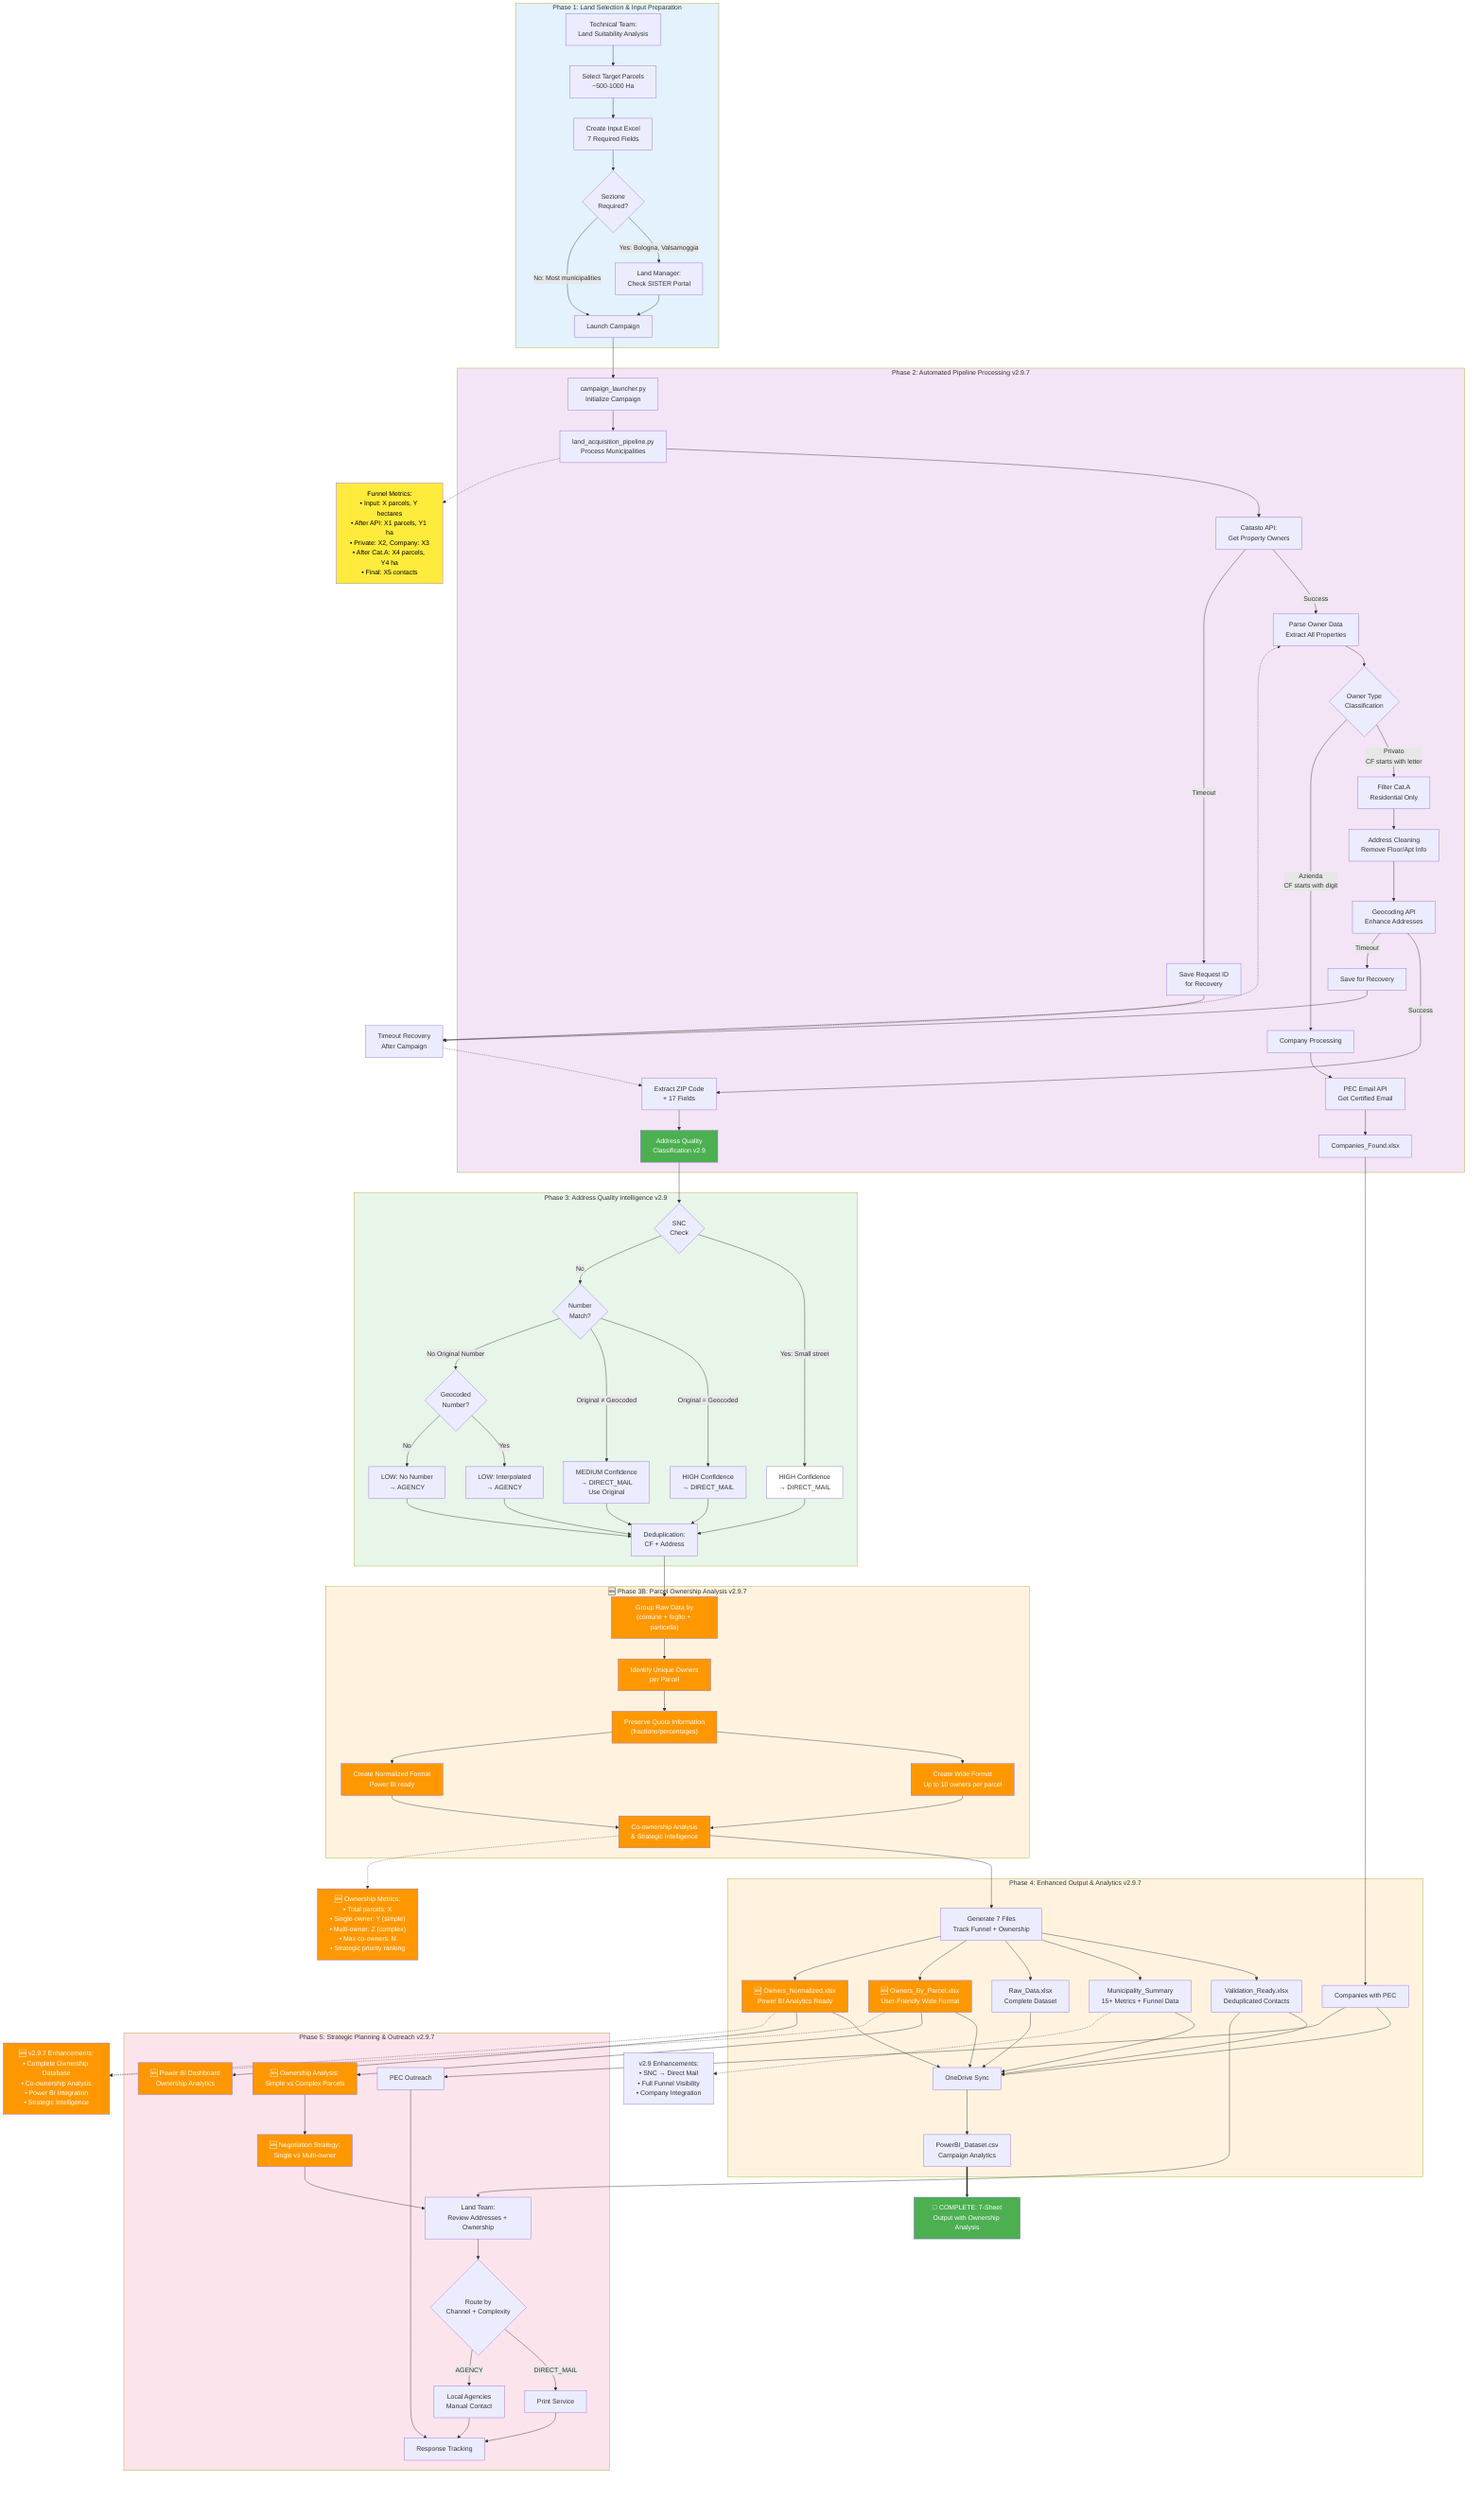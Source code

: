 flowchart TB
 subgraph P1["Phase 1: Land Selection & Input Preparation"]
        B["Select Target Parcels<br>~500-1000 Ha"]
        A["Technical Team:<br>Land Suitability Analysis"]
        C["Create Input Excel<br>7 Required Fields"]
        D{"Sezione<br>Required?"}
        E["Land Manager:<br>Check SISTER Portal"]
        F["Launch Campaign"]
  end
 subgraph P2["Phase 2: Automated Pipeline Processing v2.9.7"]
        G["campaign_launcher.py<br>Initialize Campaign"]
        H["land_acquisition_pipeline.py<br>Process Municipalities"]
        I["Catasto API:<br>Get Property Owners"]
        J["Parse Owner Data<br>Extract All Properties"]
        T1["Save Request ID<br>for Recovery"]
        K{"Owner Type<br>Classification"}
        L["Filter Cat.A<br>Residential Only"]
        M["Company Processing"]
        N["Address Cleaning<br>Remove Floor/Apt Info"]
        O["PEC Email API<br>Get Certified Email"]
        P["Geocoding API<br>Enhance Addresses"]
        Q["Extract ZIP Code<br>+ 17 Fields"]
        T2["Save for Recovery"]
        R["Address Quality<br>Classification v2.9"]
        S["Companies_Found.xlsx"]
  end
 subgraph P3["Phase 3: Address Quality Intelligence v2.9"]
        U1{"SNC<br>Check"}
        V1["HIGH Confidence<br>→ DIRECT_MAIL"]
        U2{"Number<br>Match?"}
        V2["HIGH Confidence<br>→ DIRECT_MAIL"]
        V3["MEDIUM Confidence<br>→ DIRECT_MAIL<br>Use Original"]
        U3{"Geocoded<br>Number?"}
        V4["LOW: Interpolated<br>→ AGENCY"]
        V5["LOW: No Number<br>→ AGENCY"]
        W["Deduplication:<br>CF + Address"]
  end
 subgraph P3B["🆕 Phase 3B: Parcel Ownership Analysis v2.9.7"]
        POA1["Group Raw Data by<br>(comune + foglio + particella)"]
        POA2["Identify Unique Owners<br>per Parcel"]
        POA3["Preserve Quota Information<br>(fractions/percentages)"]
        POA4["Create Wide Format<br>Up to 10 owners per parcel"]
        POA5["Create Normalized Format<br>Power BI ready"]
        POA6["Co-ownership Analysis<br>& Strategic Intelligence"]
  end
 subgraph P4["Phase 4: Enhanced Output & Analytics v2.9.7"]
        X["Generate 7 Files<br>Track Funnel + Ownership"]
        Y1["Validation_Ready.xlsx<br>Deduplicated Contacts"]
        Y2["Municipality_Summary<br>15+ Metrics + Funnel Data"]
        Y3["Raw_Data.xlsx<br>Complete Dataset"]
        Y4["Companies with PEC"]
        Y5["🆕 Owners_By_Parcel.xlsx<br>User-Friendly Wide Format"]
        Y6["🆕 Owners_Normalized.xlsx<br>Power BI Analytics Ready"]
        Z1["OneDrive Sync"]
        Z2["PowerBI_Dataset.csv<br>Campaign Analytics"]
  end
 subgraph P5["Phase 5: Strategic Planning & Outreach v2.9.7"]
        SP1["🆕 Ownership Analysis:<br>Simple vs Complex Parcels"]
        SP2["🆕 Negotiation Strategy:<br>Single vs Multi-owner"]
        AA["Land Team:<br>Review Addresses + Ownership"]
        AB{"Route by<br>Channel + Complexity"}
        AC["Print Service"]
        AD["Local Agencies<br>Manual Contact"]
        AE["PEC Outreach"]
        AF["Response Tracking"]
        SP3["🆕 Power BI Dashboard<br>Ownership Analytics"]
  end
    A --> B
    B --> C
    C --> D
    D -- Yes: Bologna, Valsamoggia --> E
    D -- No: Most municipalities --> F
    E --> F
    F --> G
    G --> H
    H --> I
    I -- Success --> J
    I -- Timeout --> T1
    J --> K
    K -- Privato<br>CF starts with letter --> L
    K -- Azienda<br>CF starts with digit --> M
    L --> N
    M --> O
    N --> P
    P -- Success --> Q
    P -- Timeout --> T2
    Q --> R
    O --> S
    R --> U1
    U1 -- Yes: Small street --> V1
    U1 -- No --> U2
    U2 -- "Original = Geocoded" --> V2
    U2 -- Original ≠ Geocoded --> V3
    U2 -- No Original Number --> U3
    U3 -- Yes --> V4
    U3 -- No --> V5
    V1 --> W
    V2 --> W
    V3 --> W
    V4 --> W
    V5 --> W
    W --> POA1
    POA1 --> POA2
    POA2 --> POA3
    POA3 --> POA4 & POA5
    POA4 --> POA6
    POA5 --> POA6
    POA6 --> X
    X --> Y1 & Y2 & Y3 & Y5 & Y6
    S --> Y4
    Y1 --> Z1 & AA
    Y2 --> Z1
    Y3 --> Z1
    Y4 --> Z1 & AE
    Y5 --> Z1 & SP1
    Y6 --> Z1 & SP3
    Z1 --> Z2
    SP1 --> SP2
    SP2 --> AA
    AA --> AB
    AB -- DIRECT_MAIL --> AC
    AB -- AGENCY --> AD
    AC --> AF
    AD --> AF
    AE --> AF
    T1 --> T3["Timeout Recovery<br>After Campaign"]
    T2 --> T3
    T3 -.-> J & Q
    H -.-> FM["Funnel Metrics:<br>• Input: X parcels, Y hectares<br>• After API: X1 parcels, Y1 ha<br>• Private: X2, Company: X3<br>• After Cat.A: X4 parcels, Y4 ha<br>• Final: X5 contacts"]
    POA6 -.-> OM["🆕 Ownership Metrics:<br>• Total parcels: X<br>• Single-owner: Y (simple)<br>• Multi-owner: Z (complex)<br>• Max co-owners: N<br>• Strategic priority ranking"]
    Y2 -.-> M1["v2.9 Enhancements:<br>• SNC → Direct Mail<br>• Full Funnel Visibility<br>• Company Integration"]
    Y5 & Y6 -.-> M2["🆕 v2.9.7 Enhancements:<br>• Complete Ownership Database<br>• Co-ownership Analysis<br>• Power BI Integration<br>• Strategic Intelligence"]
    Z2 ==> NP["🎯 COMPLETE: 7-Sheet<br>Output with Ownership Analysis"]

    style R fill:#4caf50,color:#fff
    style V1 fill:#FFFFFF
    style POA1 fill:#ff9800,color:#fff
    style POA2 fill:#ff9800,color:#fff
    style POA3 fill:#ff9800,color:#fff
    style POA4 fill:#ff9800,color:#fff
    style POA5 fill:#ff9800,color:#fff
    style POA6 fill:#ff9800,color:#fff
    style Y5 fill:#ff9800,color:#fff
    style Y6 fill:#ff9800,color:#fff
    style SP1 fill:#ff9800,color:#fff
    style SP2 fill:#ff9800,color:#fff
    style SP3 fill:#ff9800,color:#fff
    style FM fill:#ffeb3b,color:#000
    style OM fill:#ff9800,color:#fff
    style M2 fill:#ff9800,color:#fff
    style NP fill:#4caf50,color:#fff
    style P1 fill:#e3f2fd
    style P2 fill:#f3e5f5
    style P3 fill:#e8f5e9
    style P3B fill:#fff3e0
    style P4 fill:#fff3e0
    style P5 fill:#fce4ec